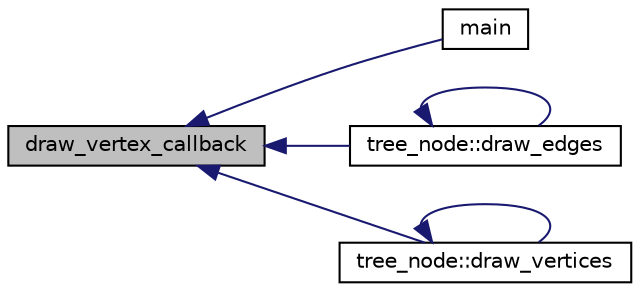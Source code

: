 digraph "draw_vertex_callback"
{
  edge [fontname="Helvetica",fontsize="10",labelfontname="Helvetica",labelfontsize="10"];
  node [fontname="Helvetica",fontsize="10",shape=record];
  rankdir="LR";
  Node102 [label="draw_vertex_callback",height=0.2,width=0.4,color="black", fillcolor="grey75", style="filled", fontcolor="black"];
  Node102 -> Node103 [dir="back",color="midnightblue",fontsize="10",style="solid",fontname="Helvetica"];
  Node103 [label="main",height=0.2,width=0.4,color="black", fillcolor="white", style="filled",URL="$da/d62/layered__graph__main_8_c.html#a217dbf8b442f20279ea00b898af96f52"];
  Node102 -> Node104 [dir="back",color="midnightblue",fontsize="10",style="solid",fontname="Helvetica"];
  Node104 [label="tree_node::draw_edges",height=0.2,width=0.4,color="black", fillcolor="white", style="filled",URL="$df/dbf/classtree__node.html#a7ccbb586fde19d382c05065d80501eca"];
  Node104 -> Node104 [dir="back",color="midnightblue",fontsize="10",style="solid",fontname="Helvetica"];
  Node102 -> Node105 [dir="back",color="midnightblue",fontsize="10",style="solid",fontname="Helvetica"];
  Node105 [label="tree_node::draw_vertices",height=0.2,width=0.4,color="black", fillcolor="white", style="filled",URL="$df/dbf/classtree__node.html#a8eaf9ec1be67f5e8110b8b38fbe8a7ab"];
  Node105 -> Node105 [dir="back",color="midnightblue",fontsize="10",style="solid",fontname="Helvetica"];
}
